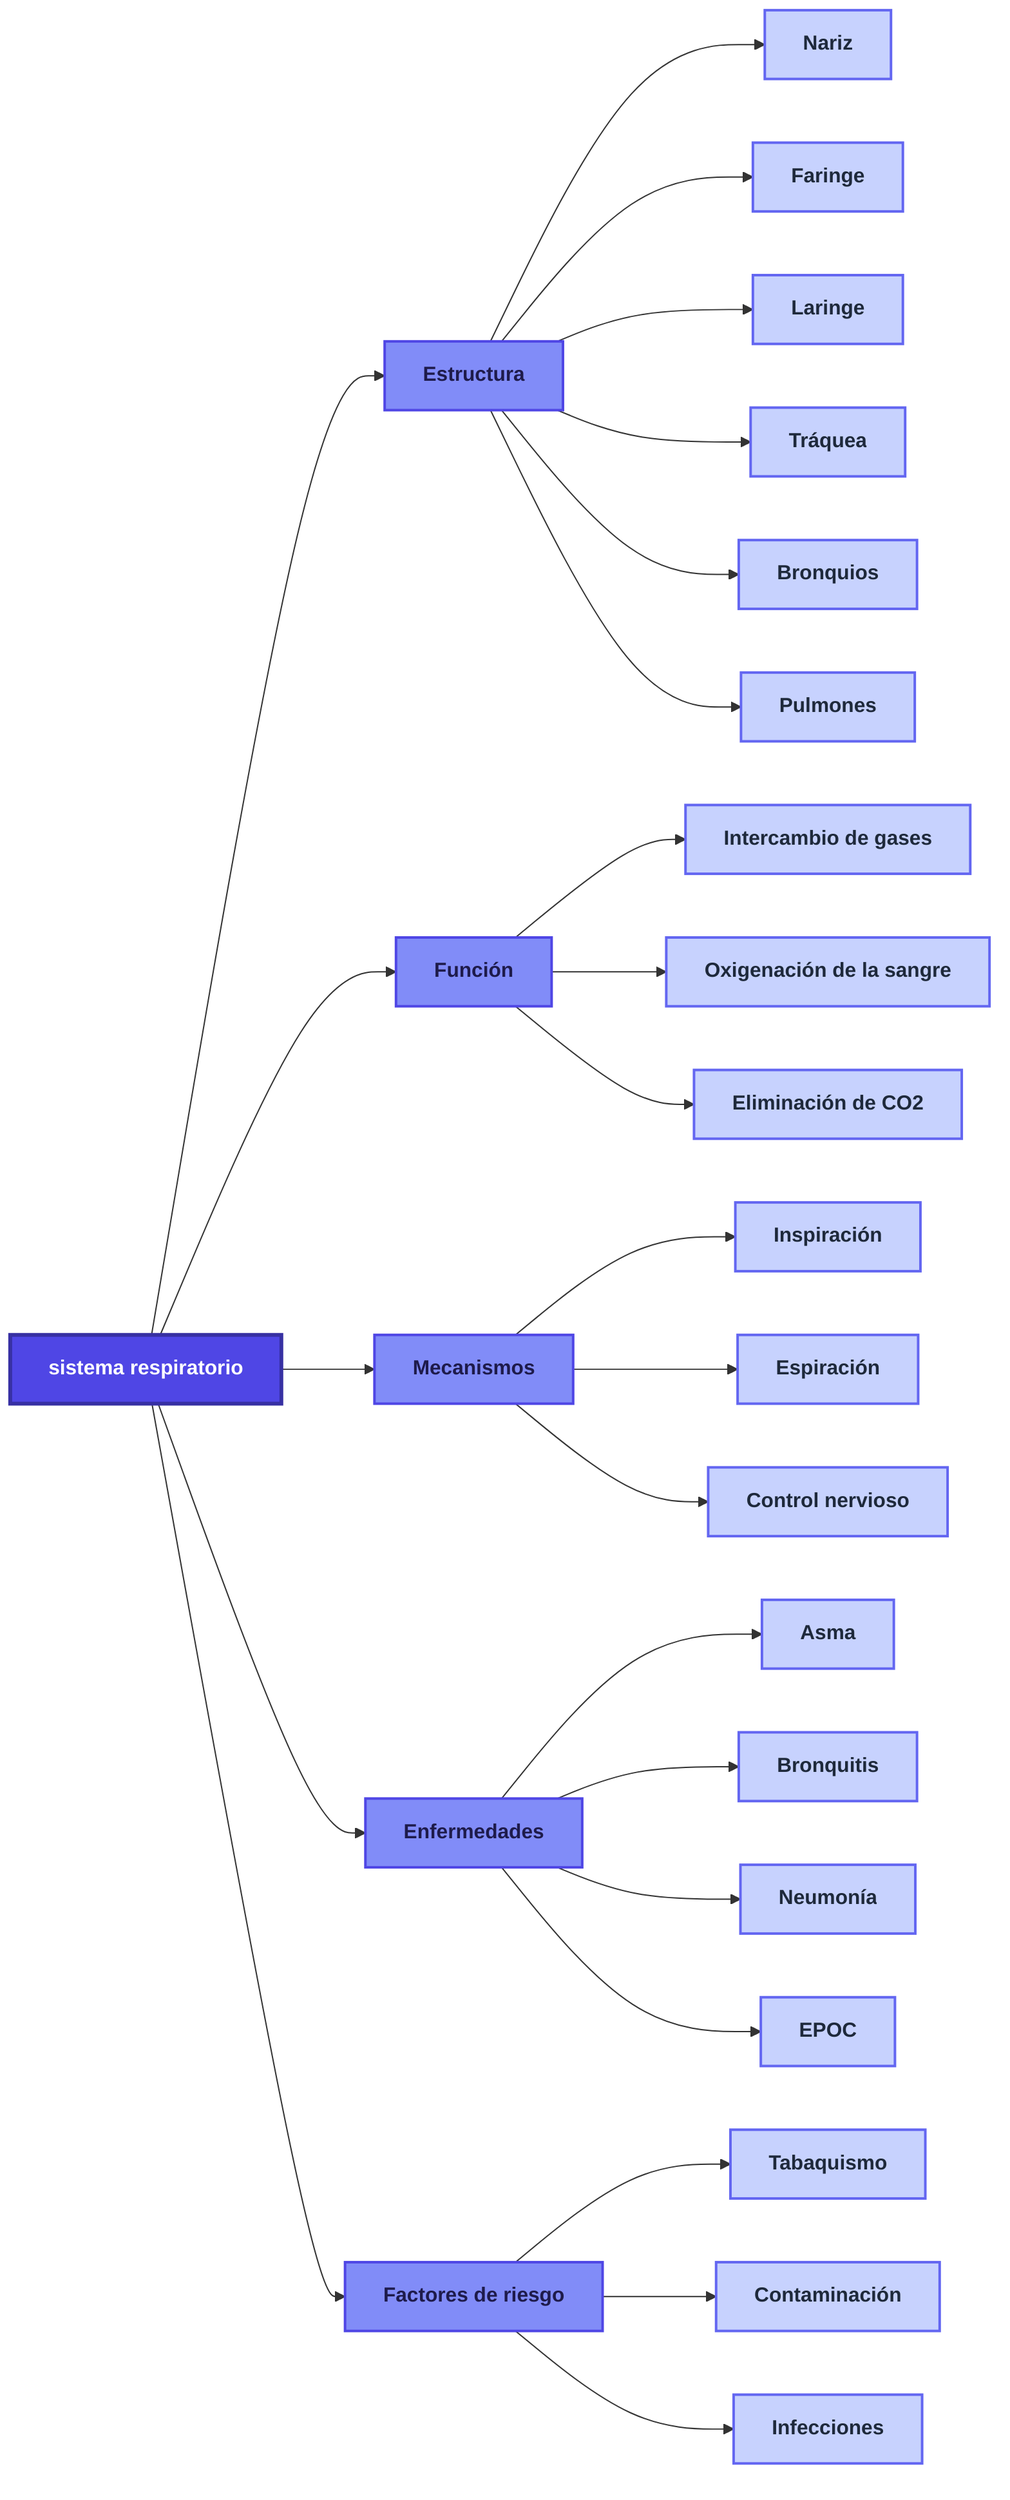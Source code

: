 graph LR
    classDef default fontSize:14pt
    N1_562["sistema respiratorio"]
    style N1_562 fill:#4F46E5,stroke:#3730A3,stroke-width:3px,color:#FFFFFF,font-weight:bold
    N2_482["Estructura"]
    N1_562 --> N2_482
    style N2_482 fill:#818CF8,stroke:#4F46E5,stroke-width:2px,color:#1E1B4B,font-weight:bold
    N3_686["Nariz"]
    N2_482 --> N3_686
    style N3_686 fill:#C7D2FE,stroke:#6366F1,stroke-width:2px,color:#1E293B,font-weight:bold
    N4_397["Faringe"]
    N2_482 --> N4_397
    style N4_397 fill:#C7D2FE,stroke:#6366F1,stroke-width:2px,color:#1E293B,font-weight:bold
    N5_606["Laringe"]
    N2_482 --> N5_606
    style N5_606 fill:#C7D2FE,stroke:#6366F1,stroke-width:2px,color:#1E293B,font-weight:bold
    N6_713["Tráquea"]
    N2_482 --> N6_713
    style N6_713 fill:#C7D2FE,stroke:#6366F1,stroke-width:2px,color:#1E293B,font-weight:bold
    N7_591["Bronquios"]
    N2_482 --> N7_591
    style N7_591 fill:#C7D2FE,stroke:#6366F1,stroke-width:2px,color:#1E293B,font-weight:bold
    N8_289["Pulmones"]
    N2_482 --> N8_289
    style N8_289 fill:#C7D2FE,stroke:#6366F1,stroke-width:2px,color:#1E293B,font-weight:bold
    N9_299["Función"]
    N1_562 --> N9_299
    style N9_299 fill:#818CF8,stroke:#4F46E5,stroke-width:2px,color:#1E1B4B,font-weight:bold
    N10_647["Intercambio de gases"]
    N9_299 --> N10_647
    style N10_647 fill:#C7D2FE,stroke:#6366F1,stroke-width:2px,color:#1E293B,font-weight:bold
    N11_751["Oxigenación de la sangre"]
    N9_299 --> N11_751
    style N11_751 fill:#C7D2FE,stroke:#6366F1,stroke-width:2px,color:#1E293B,font-weight:bold
    N12_926["Eliminación de CO2"]
    N9_299 --> N12_926
    style N12_926 fill:#C7D2FE,stroke:#6366F1,stroke-width:2px,color:#1E293B,font-weight:bold
    N13_703["Mecanismos"]
    N1_562 --> N13_703
    style N13_703 fill:#818CF8,stroke:#4F46E5,stroke-width:2px,color:#1E1B4B,font-weight:bold
    N14_294["Inspiración"]
    N13_703 --> N14_294
    style N14_294 fill:#C7D2FE,stroke:#6366F1,stroke-width:2px,color:#1E293B,font-weight:bold
    N15_555["Espiración"]
    N13_703 --> N15_555
    style N15_555 fill:#C7D2FE,stroke:#6366F1,stroke-width:2px,color:#1E293B,font-weight:bold
    N16_743["Control nervioso"]
    N13_703 --> N16_743
    style N16_743 fill:#C7D2FE,stroke:#6366F1,stroke-width:2px,color:#1E293B,font-weight:bold
    N17_127["Enfermedades"]
    N1_562 --> N17_127
    style N17_127 fill:#818CF8,stroke:#4F46E5,stroke-width:2px,color:#1E1B4B,font-weight:bold
    N18_659["Asma"]
    N17_127 --> N18_659
    style N18_659 fill:#C7D2FE,stroke:#6366F1,stroke-width:2px,color:#1E293B,font-weight:bold
    N19_413["Bronquitis"]
    N17_127 --> N19_413
    style N19_413 fill:#C7D2FE,stroke:#6366F1,stroke-width:2px,color:#1E293B,font-weight:bold
    N20_846["Neumonía"]
    N17_127 --> N20_846
    style N20_846 fill:#C7D2FE,stroke:#6366F1,stroke-width:2px,color:#1E293B,font-weight:bold
    N21_896["EPOC"]
    N17_127 --> N21_896
    style N21_896 fill:#C7D2FE,stroke:#6366F1,stroke-width:2px,color:#1E293B,font-weight:bold
    N22_371["Factores de riesgo"]
    N1_562 --> N22_371
    style N22_371 fill:#818CF8,stroke:#4F46E5,stroke-width:2px,color:#1E1B4B,font-weight:bold
    N23_820["Tabaquismo"]
    N22_371 --> N23_820
    style N23_820 fill:#C7D2FE,stroke:#6366F1,stroke-width:2px,color:#1E293B,font-weight:bold
    N24_100["Contaminación"]
    N22_371 --> N24_100
    style N24_100 fill:#C7D2FE,stroke:#6366F1,stroke-width:2px,color:#1E293B,font-weight:bold
    N25_487["Infecciones"]
    N22_371 --> N25_487
    style N25_487 fill:#C7D2FE,stroke:#6366F1,stroke-width:2px,color:#1E293B,font-weight:bold